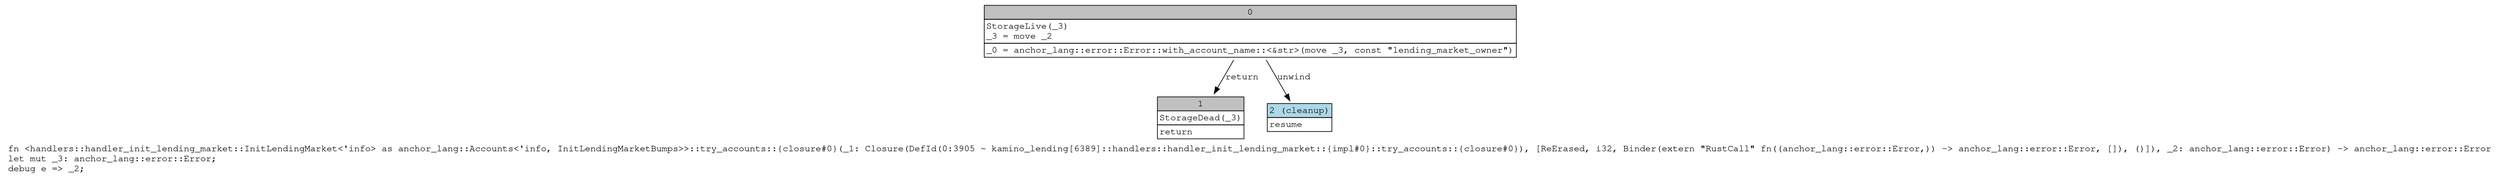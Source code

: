 digraph Mir_0_3905 {
    graph [fontname="Courier, monospace"];
    node [fontname="Courier, monospace"];
    edge [fontname="Courier, monospace"];
    label=<fn &lt;handlers::handler_init_lending_market::InitLendingMarket&lt;'info&gt; as anchor_lang::Accounts&lt;'info, InitLendingMarketBumps&gt;&gt;::try_accounts::{closure#0}(_1: Closure(DefId(0:3905 ~ kamino_lending[6389]::handlers::handler_init_lending_market::{impl#0}::try_accounts::{closure#0}), [ReErased, i32, Binder(extern &quot;RustCall&quot; fn((anchor_lang::error::Error,)) -&gt; anchor_lang::error::Error, []), ()]), _2: anchor_lang::error::Error) -&gt; anchor_lang::error::Error<br align="left"/>let mut _3: anchor_lang::error::Error;<br align="left"/>debug e =&gt; _2;<br align="left"/>>;
    bb0__0_3905 [shape="none", label=<<table border="0" cellborder="1" cellspacing="0"><tr><td bgcolor="gray" align="center" colspan="1">0</td></tr><tr><td align="left" balign="left">StorageLive(_3)<br/>_3 = move _2<br/></td></tr><tr><td align="left">_0 = anchor_lang::error::Error::with_account_name::&lt;&amp;str&gt;(move _3, const &quot;lending_market_owner&quot;)</td></tr></table>>];
    bb1__0_3905 [shape="none", label=<<table border="0" cellborder="1" cellspacing="0"><tr><td bgcolor="gray" align="center" colspan="1">1</td></tr><tr><td align="left" balign="left">StorageDead(_3)<br/></td></tr><tr><td align="left">return</td></tr></table>>];
    bb2__0_3905 [shape="none", label=<<table border="0" cellborder="1" cellspacing="0"><tr><td bgcolor="lightblue" align="center" colspan="1">2 (cleanup)</td></tr><tr><td align="left">resume</td></tr></table>>];
    bb0__0_3905 -> bb1__0_3905 [label="return"];
    bb0__0_3905 -> bb2__0_3905 [label="unwind"];
}
